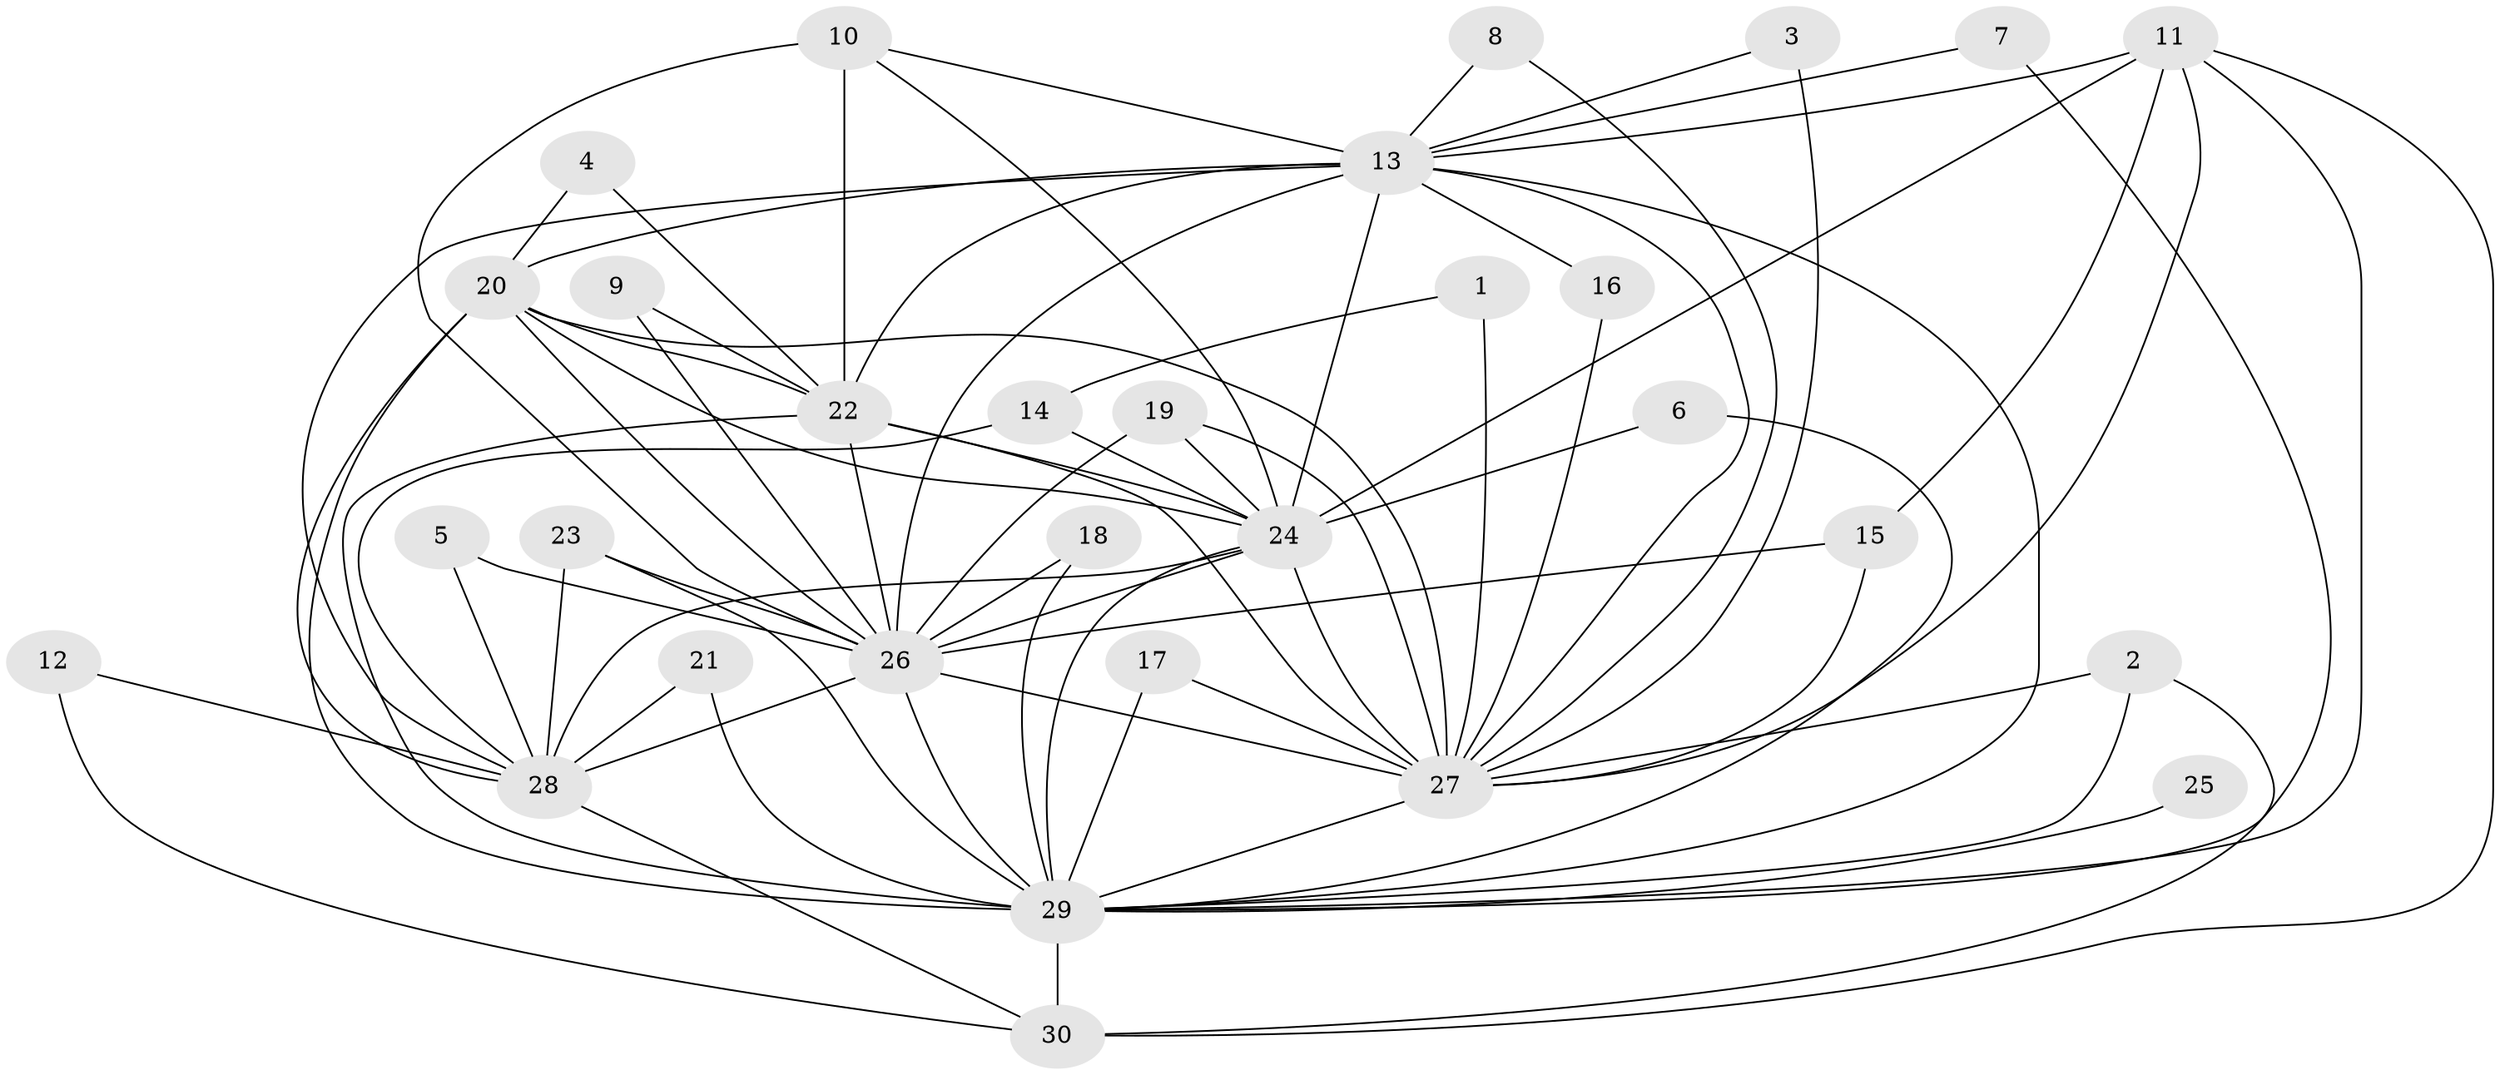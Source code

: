 // original degree distribution, {11: 0.05084745762711865, 18: 0.01694915254237288, 16: 0.05084745762711865, 13: 0.01694915254237288, 15: 0.01694915254237288, 19: 0.01694915254237288, 22: 0.01694915254237288, 3: 0.1864406779661017, 4: 0.03389830508474576, 6: 0.01694915254237288, 2: 0.559322033898305, 5: 0.01694915254237288}
// Generated by graph-tools (version 1.1) at 2025/49/03/09/25 03:49:32]
// undirected, 30 vertices, 77 edges
graph export_dot {
graph [start="1"]
  node [color=gray90,style=filled];
  1;
  2;
  3;
  4;
  5;
  6;
  7;
  8;
  9;
  10;
  11;
  12;
  13;
  14;
  15;
  16;
  17;
  18;
  19;
  20;
  21;
  22;
  23;
  24;
  25;
  26;
  27;
  28;
  29;
  30;
  1 -- 14 [weight=1.0];
  1 -- 27 [weight=1.0];
  2 -- 27 [weight=1.0];
  2 -- 29 [weight=1.0];
  2 -- 30 [weight=1.0];
  3 -- 13 [weight=1.0];
  3 -- 27 [weight=1.0];
  4 -- 20 [weight=1.0];
  4 -- 22 [weight=1.0];
  5 -- 26 [weight=1.0];
  5 -- 28 [weight=1.0];
  6 -- 24 [weight=1.0];
  6 -- 29 [weight=1.0];
  7 -- 13 [weight=1.0];
  7 -- 29 [weight=1.0];
  8 -- 13 [weight=1.0];
  8 -- 27 [weight=1.0];
  9 -- 22 [weight=1.0];
  9 -- 26 [weight=1.0];
  10 -- 13 [weight=1.0];
  10 -- 22 [weight=1.0];
  10 -- 24 [weight=1.0];
  10 -- 26 [weight=1.0];
  11 -- 13 [weight=1.0];
  11 -- 15 [weight=1.0];
  11 -- 24 [weight=1.0];
  11 -- 27 [weight=1.0];
  11 -- 29 [weight=1.0];
  11 -- 30 [weight=1.0];
  12 -- 28 [weight=1.0];
  12 -- 30 [weight=1.0];
  13 -- 16 [weight=1.0];
  13 -- 20 [weight=2.0];
  13 -- 22 [weight=2.0];
  13 -- 24 [weight=2.0];
  13 -- 26 [weight=5.0];
  13 -- 27 [weight=2.0];
  13 -- 28 [weight=1.0];
  13 -- 29 [weight=5.0];
  14 -- 24 [weight=2.0];
  14 -- 28 [weight=1.0];
  15 -- 26 [weight=1.0];
  15 -- 27 [weight=1.0];
  16 -- 27 [weight=1.0];
  17 -- 27 [weight=1.0];
  17 -- 29 [weight=1.0];
  18 -- 26 [weight=1.0];
  18 -- 29 [weight=1.0];
  19 -- 24 [weight=1.0];
  19 -- 26 [weight=1.0];
  19 -- 27 [weight=1.0];
  20 -- 22 [weight=1.0];
  20 -- 24 [weight=1.0];
  20 -- 26 [weight=2.0];
  20 -- 27 [weight=2.0];
  20 -- 28 [weight=1.0];
  20 -- 29 [weight=3.0];
  21 -- 28 [weight=1.0];
  21 -- 29 [weight=1.0];
  22 -- 24 [weight=1.0];
  22 -- 26 [weight=2.0];
  22 -- 27 [weight=2.0];
  22 -- 29 [weight=2.0];
  23 -- 26 [weight=2.0];
  23 -- 28 [weight=1.0];
  23 -- 29 [weight=1.0];
  24 -- 26 [weight=2.0];
  24 -- 27 [weight=1.0];
  24 -- 28 [weight=1.0];
  24 -- 29 [weight=3.0];
  25 -- 29 [weight=2.0];
  26 -- 27 [weight=3.0];
  26 -- 28 [weight=1.0];
  26 -- 29 [weight=4.0];
  27 -- 29 [weight=2.0];
  28 -- 30 [weight=2.0];
  29 -- 30 [weight=2.0];
}
